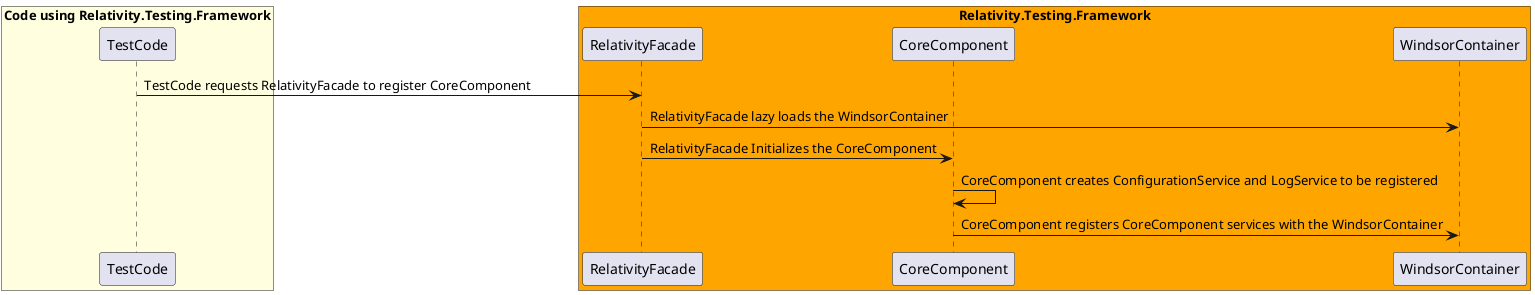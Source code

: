 @startuml Relativity.Testing.Framework CoreComponent Sequence Diagram

box "Code using Relativity.Testing.Framework" #LightYellow
participant "TestCode"
end box

box "Relativity.Testing.Framework" #Orange
participant "RelativityFacade"
participant "CoreComponent"
participant "WindsorContainer"
end box

"TestCode" -> "RelativityFacade" : TestCode requests RelativityFacade to register CoreComponent
"RelativityFacade" -> "WindsorContainer" : RelativityFacade lazy loads the WindsorContainer
"RelativityFacade" -> "CoreComponent" : RelativityFacade Initializes the CoreComponent
"CoreComponent" -> "CoreComponent" : CoreComponent creates ConfigurationService and LogService to be registered
"CoreComponent" -> "WindsorContainer" : CoreComponent registers CoreComponent services with the WindsorContainer

@enduml
